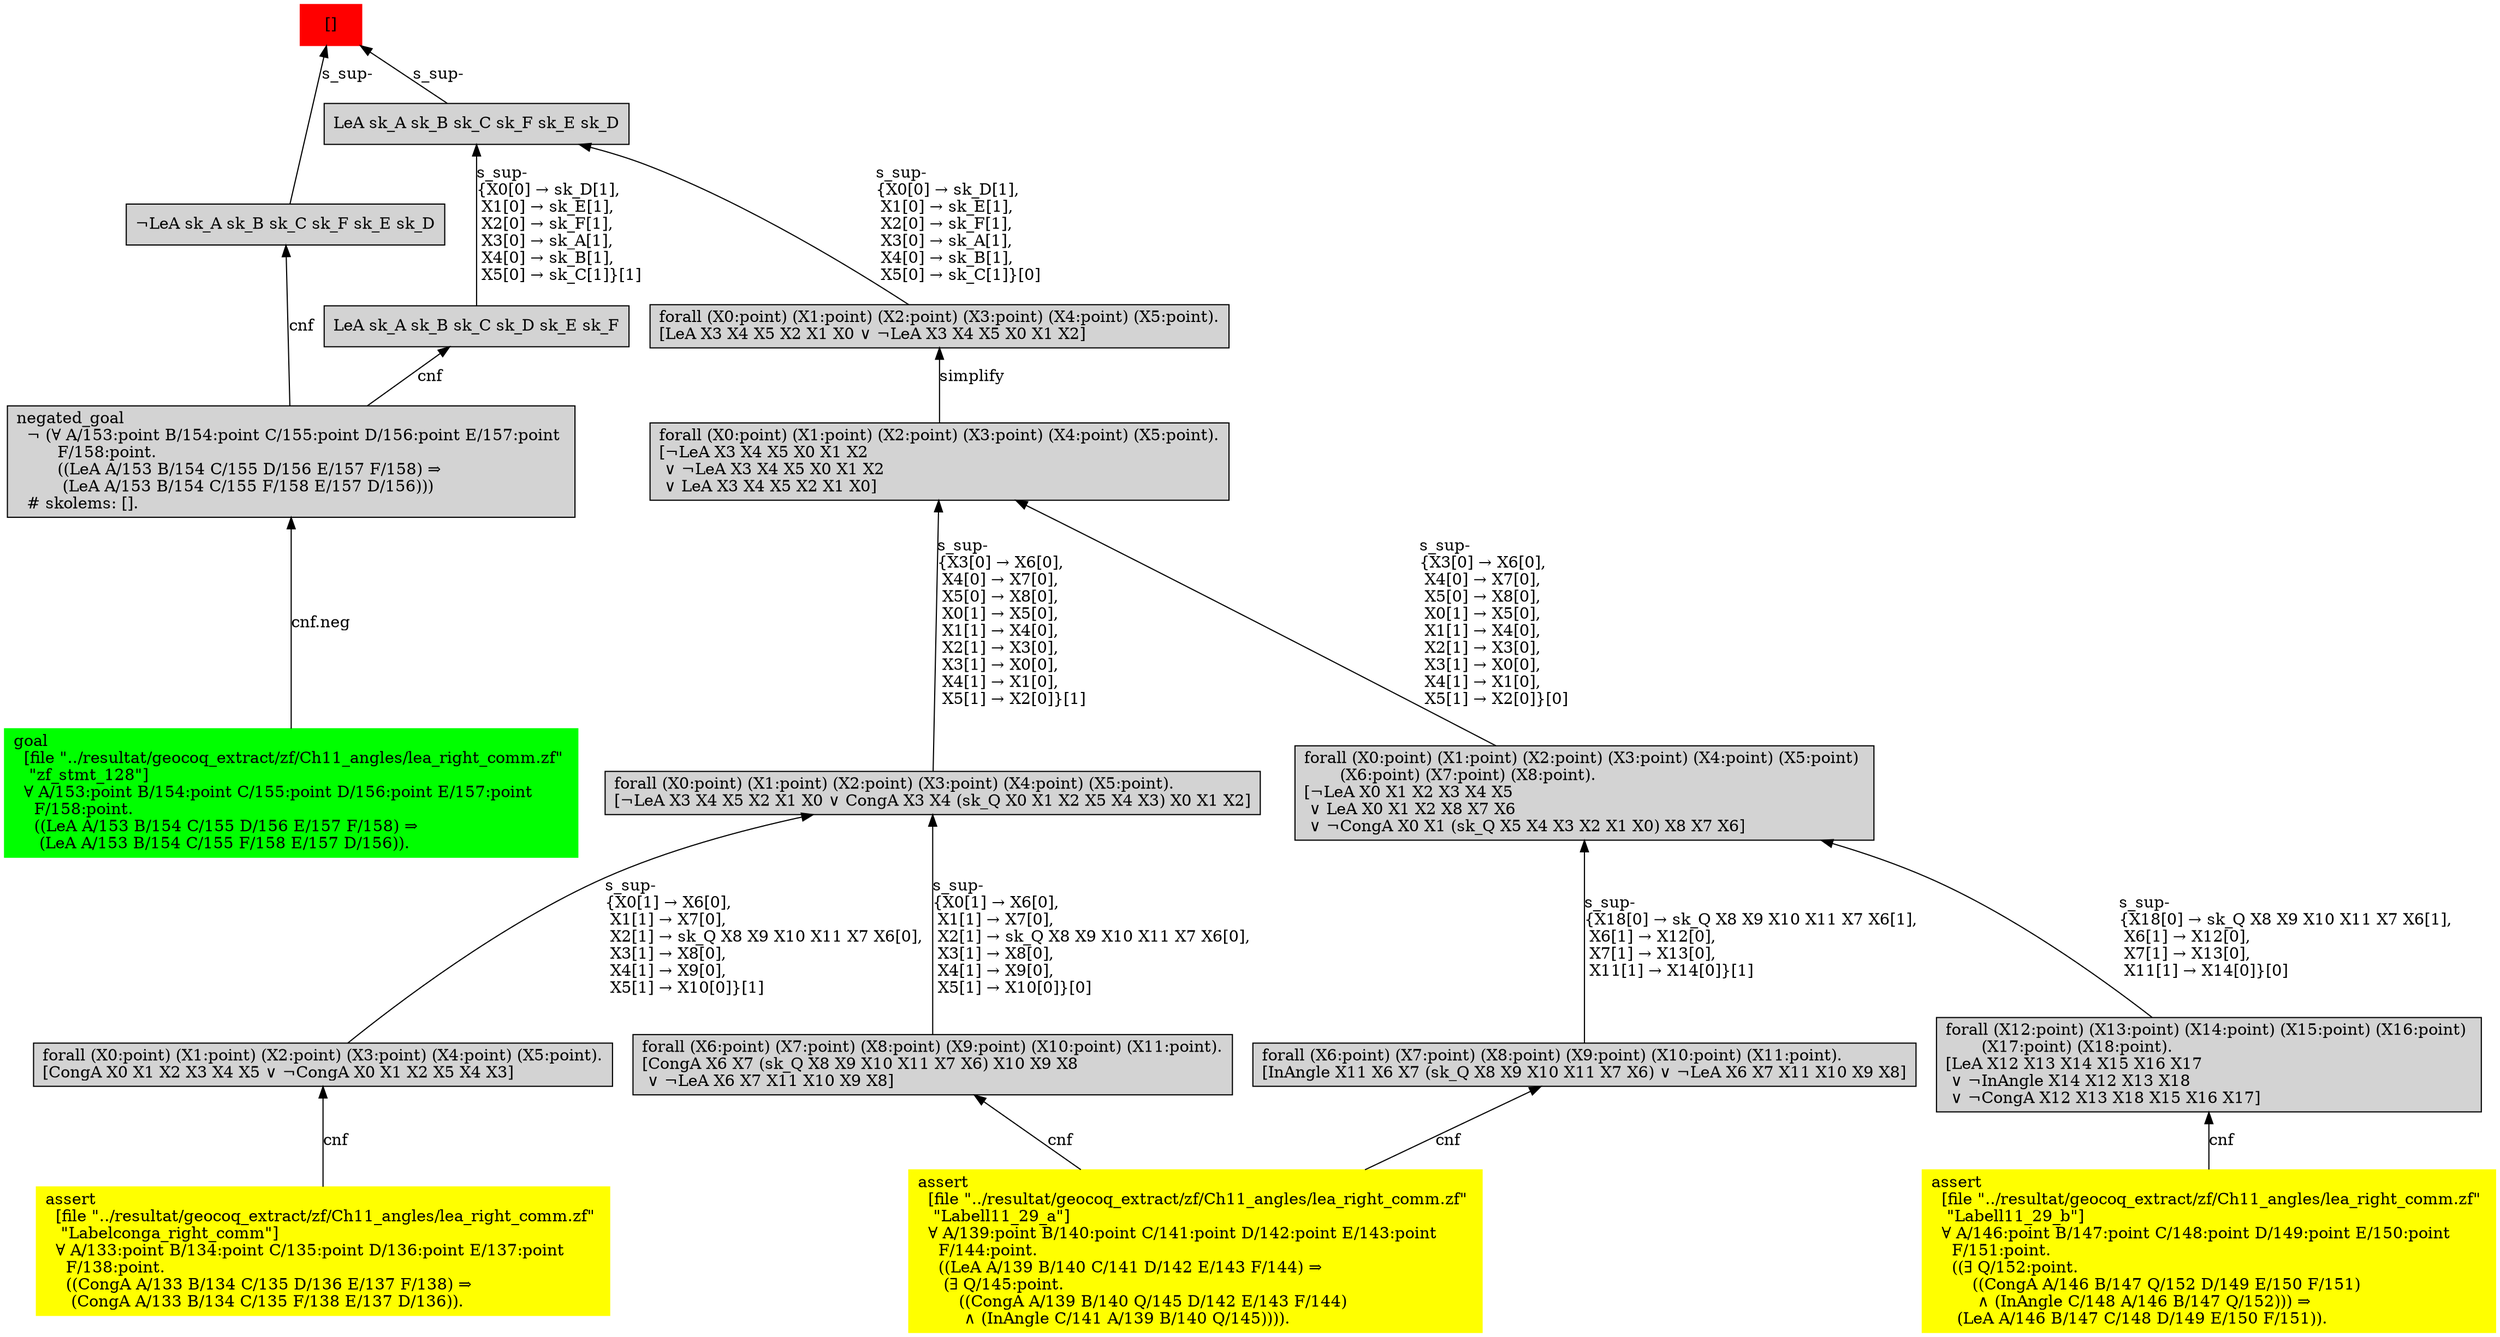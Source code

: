 digraph "unsat_graph" {
  vertex_0 [color=red, label="[]", shape=box, style=filled];
  vertex_0 -> vertex_1 [label="s_sup-\l", dir="back"];
  vertex_1 [shape=box, label="¬LeA sk_A sk_B sk_C sk_F sk_E sk_D\l", style=filled];
  vertex_1 -> vertex_2 [label="cnf", dir="back"];
  vertex_2 [shape=box, label="negated_goal\l  ¬ (∀ A/153:point B/154:point C/155:point D/156:point E/157:point \l        F/158:point.\l        ((LeA A/153 B/154 C/155 D/156 E/157 F/158) ⇒\l         (LeA A/153 B/154 C/155 F/158 E/157 D/156)))\l  # skolems: [].\l", style=filled];
  vertex_2 -> vertex_3 [label="cnf.neg", dir="back"];
  vertex_3 [color=green, shape=box, label="goal\l  [file \"../resultat/geocoq_extract/zf/Ch11_angles/lea_right_comm.zf\" \l   \"zf_stmt_128\"]\l  ∀ A/153:point B/154:point C/155:point D/156:point E/157:point \l    F/158:point.\l    ((LeA A/153 B/154 C/155 D/156 E/157 F/158) ⇒\l     (LeA A/153 B/154 C/155 F/158 E/157 D/156)).\l", style=filled];
  vertex_0 -> vertex_4 [label="s_sup-\l", dir="back"];
  vertex_4 [shape=box, label="LeA sk_A sk_B sk_C sk_F sk_E sk_D\l", style=filled];
  vertex_4 -> vertex_5 [label="s_sup-\l\{X0[0] → sk_D[1], \l X1[0] → sk_E[1], \l X2[0] → sk_F[1], \l X3[0] → sk_A[1], \l X4[0] → sk_B[1], \l X5[0] → sk_C[1]\}[0]\l", dir="back"];
  vertex_5 [shape=box, label="forall (X0:point) (X1:point) (X2:point) (X3:point) (X4:point) (X5:point).\l[LeA X3 X4 X5 X2 X1 X0 ∨ ¬LeA X3 X4 X5 X0 X1 X2]\l", style=filled];
  vertex_5 -> vertex_6 [label="simplify", dir="back"];
  vertex_6 [shape=box, label="forall (X0:point) (X1:point) (X2:point) (X3:point) (X4:point) (X5:point).\l[¬LeA X3 X4 X5 X0 X1 X2\l ∨ ¬LeA X3 X4 X5 X0 X1 X2\l ∨ LeA X3 X4 X5 X2 X1 X0]\l", style=filled];
  vertex_6 -> vertex_7 [label="s_sup-\l\{X3[0] → X6[0], \l X4[0] → X7[0], \l X5[0] → X8[0], \l X0[1] → X5[0], \l X1[1] → X4[0], \l X2[1] → X3[0], \l X3[1] → X0[0], \l X4[1] → X1[0], \l X5[1] → X2[0]\}[0]\l", dir="back"];
  vertex_7 [shape=box, label="forall (X0:point) (X1:point) (X2:point) (X3:point) (X4:point) (X5:point) \l       (X6:point) (X7:point) (X8:point).\l[¬LeA X0 X1 X2 X3 X4 X5\l ∨ LeA X0 X1 X2 X8 X7 X6\l ∨ ¬CongA X0 X1 (sk_Q X5 X4 X3 X2 X1 X0) X8 X7 X6]\l", style=filled];
  vertex_7 -> vertex_8 [label="s_sup-\l\{X18[0] → sk_Q X8 X9 X10 X11 X7 X6[1], \l X6[1] → X12[0], \l X7[1] → X13[0], \l X11[1] → X14[0]\}[0]\l", dir="back"];
  vertex_8 [shape=box, label="forall (X12:point) (X13:point) (X14:point) (X15:point) (X16:point) \l       (X17:point) (X18:point).\l[LeA X12 X13 X14 X15 X16 X17\l ∨ ¬InAngle X14 X12 X13 X18\l ∨ ¬CongA X12 X13 X18 X15 X16 X17]\l", style=filled];
  vertex_8 -> vertex_9 [label="cnf", dir="back"];
  vertex_9 [color=yellow, shape=box, label="assert\l  [file \"../resultat/geocoq_extract/zf/Ch11_angles/lea_right_comm.zf\" \l   \"Labell11_29_b\"]\l  ∀ A/146:point B/147:point C/148:point D/149:point E/150:point \l    F/151:point.\l    ((∃ Q/152:point.\l        ((CongA A/146 B/147 Q/152 D/149 E/150 F/151)\l         ∧ (InAngle C/148 A/146 B/147 Q/152))) ⇒\l     (LeA A/146 B/147 C/148 D/149 E/150 F/151)).\l", style=filled];
  vertex_7 -> vertex_10 [label="s_sup-\l\{X18[0] → sk_Q X8 X9 X10 X11 X7 X6[1], \l X6[1] → X12[0], \l X7[1] → X13[0], \l X11[1] → X14[0]\}[1]\l", dir="back"];
  vertex_10 [shape=box, label="forall (X6:point) (X7:point) (X8:point) (X9:point) (X10:point) (X11:point).\l[InAngle X11 X6 X7 (sk_Q X8 X9 X10 X11 X7 X6) ∨ ¬LeA X6 X7 X11 X10 X9 X8]\l", style=filled];
  vertex_10 -> vertex_11 [label="cnf", dir="back"];
  vertex_11 [color=yellow, shape=box, label="assert\l  [file \"../resultat/geocoq_extract/zf/Ch11_angles/lea_right_comm.zf\" \l   \"Labell11_29_a\"]\l  ∀ A/139:point B/140:point C/141:point D/142:point E/143:point \l    F/144:point.\l    ((LeA A/139 B/140 C/141 D/142 E/143 F/144) ⇒\l     (∃ Q/145:point.\l        ((CongA A/139 B/140 Q/145 D/142 E/143 F/144)\l         ∧ (InAngle C/141 A/139 B/140 Q/145)))).\l", style=filled];
  vertex_6 -> vertex_12 [label="s_sup-\l\{X3[0] → X6[0], \l X4[0] → X7[0], \l X5[0] → X8[0], \l X0[1] → X5[0], \l X1[1] → X4[0], \l X2[1] → X3[0], \l X3[1] → X0[0], \l X4[1] → X1[0], \l X5[1] → X2[0]\}[1]\l", dir="back"];
  vertex_12 [shape=box, label="forall (X0:point) (X1:point) (X2:point) (X3:point) (X4:point) (X5:point).\l[¬LeA X3 X4 X5 X2 X1 X0 ∨ CongA X3 X4 (sk_Q X0 X1 X2 X5 X4 X3) X0 X1 X2]\l", style=filled];
  vertex_12 -> vertex_13 [label="s_sup-\l\{X0[1] → X6[0], \l X1[1] → X7[0], \l X2[1] → sk_Q X8 X9 X10 X11 X7 X6[0], \l X3[1] → X8[0], \l X4[1] → X9[0], \l X5[1] → X10[0]\}[1]\l", dir="back"];
  vertex_13 [shape=box, label="forall (X0:point) (X1:point) (X2:point) (X3:point) (X4:point) (X5:point).\l[CongA X0 X1 X2 X3 X4 X5 ∨ ¬CongA X0 X1 X2 X5 X4 X3]\l", style=filled];
  vertex_13 -> vertex_14 [label="cnf", dir="back"];
  vertex_14 [color=yellow, shape=box, label="assert\l  [file \"../resultat/geocoq_extract/zf/Ch11_angles/lea_right_comm.zf\" \l   \"Labelconga_right_comm\"]\l  ∀ A/133:point B/134:point C/135:point D/136:point E/137:point \l    F/138:point.\l    ((CongA A/133 B/134 C/135 D/136 E/137 F/138) ⇒\l     (CongA A/133 B/134 C/135 F/138 E/137 D/136)).\l", style=filled];
  vertex_12 -> vertex_15 [label="s_sup-\l\{X0[1] → X6[0], \l X1[1] → X7[0], \l X2[1] → sk_Q X8 X9 X10 X11 X7 X6[0], \l X3[1] → X8[0], \l X4[1] → X9[0], \l X5[1] → X10[0]\}[0]\l", dir="back"];
  vertex_15 [shape=box, label="forall (X6:point) (X7:point) (X8:point) (X9:point) (X10:point) (X11:point).\l[CongA X6 X7 (sk_Q X8 X9 X10 X11 X7 X6) X10 X9 X8\l ∨ ¬LeA X6 X7 X11 X10 X9 X8]\l", style=filled];
  vertex_15 -> vertex_11 [label="cnf", dir="back"];
  vertex_4 -> vertex_16 [label="s_sup-\l\{X0[0] → sk_D[1], \l X1[0] → sk_E[1], \l X2[0] → sk_F[1], \l X3[0] → sk_A[1], \l X4[0] → sk_B[1], \l X5[0] → sk_C[1]\}[1]\l", dir="back"];
  vertex_16 [shape=box, label="LeA sk_A sk_B sk_C sk_D sk_E sk_F\l", style=filled];
  vertex_16 -> vertex_2 [label="cnf", dir="back"];
  }



